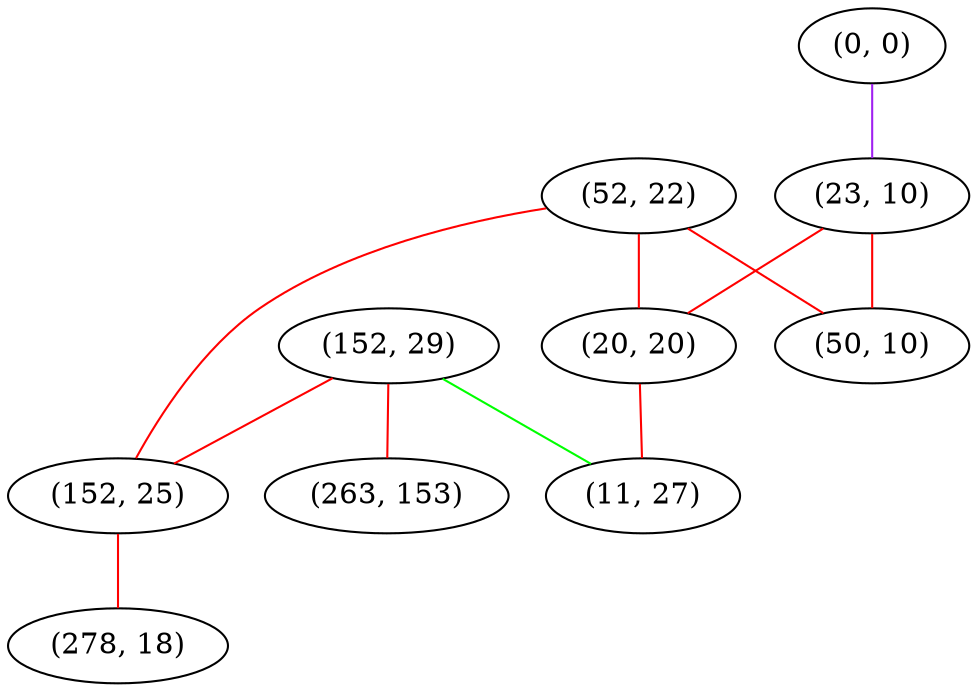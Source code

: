 graph "" {
"(0, 0)";
"(152, 29)";
"(52, 22)";
"(23, 10)";
"(20, 20)";
"(263, 153)";
"(152, 25)";
"(278, 18)";
"(11, 27)";
"(50, 10)";
"(0, 0)" -- "(23, 10)"  [color=purple, key=0, weight=4];
"(152, 29)" -- "(152, 25)"  [color=red, key=0, weight=1];
"(152, 29)" -- "(11, 27)"  [color=green, key=0, weight=2];
"(152, 29)" -- "(263, 153)"  [color=red, key=0, weight=1];
"(52, 22)" -- "(152, 25)"  [color=red, key=0, weight=1];
"(52, 22)" -- "(20, 20)"  [color=red, key=0, weight=1];
"(52, 22)" -- "(50, 10)"  [color=red, key=0, weight=1];
"(23, 10)" -- "(20, 20)"  [color=red, key=0, weight=1];
"(23, 10)" -- "(50, 10)"  [color=red, key=0, weight=1];
"(20, 20)" -- "(11, 27)"  [color=red, key=0, weight=1];
"(152, 25)" -- "(278, 18)"  [color=red, key=0, weight=1];
}
